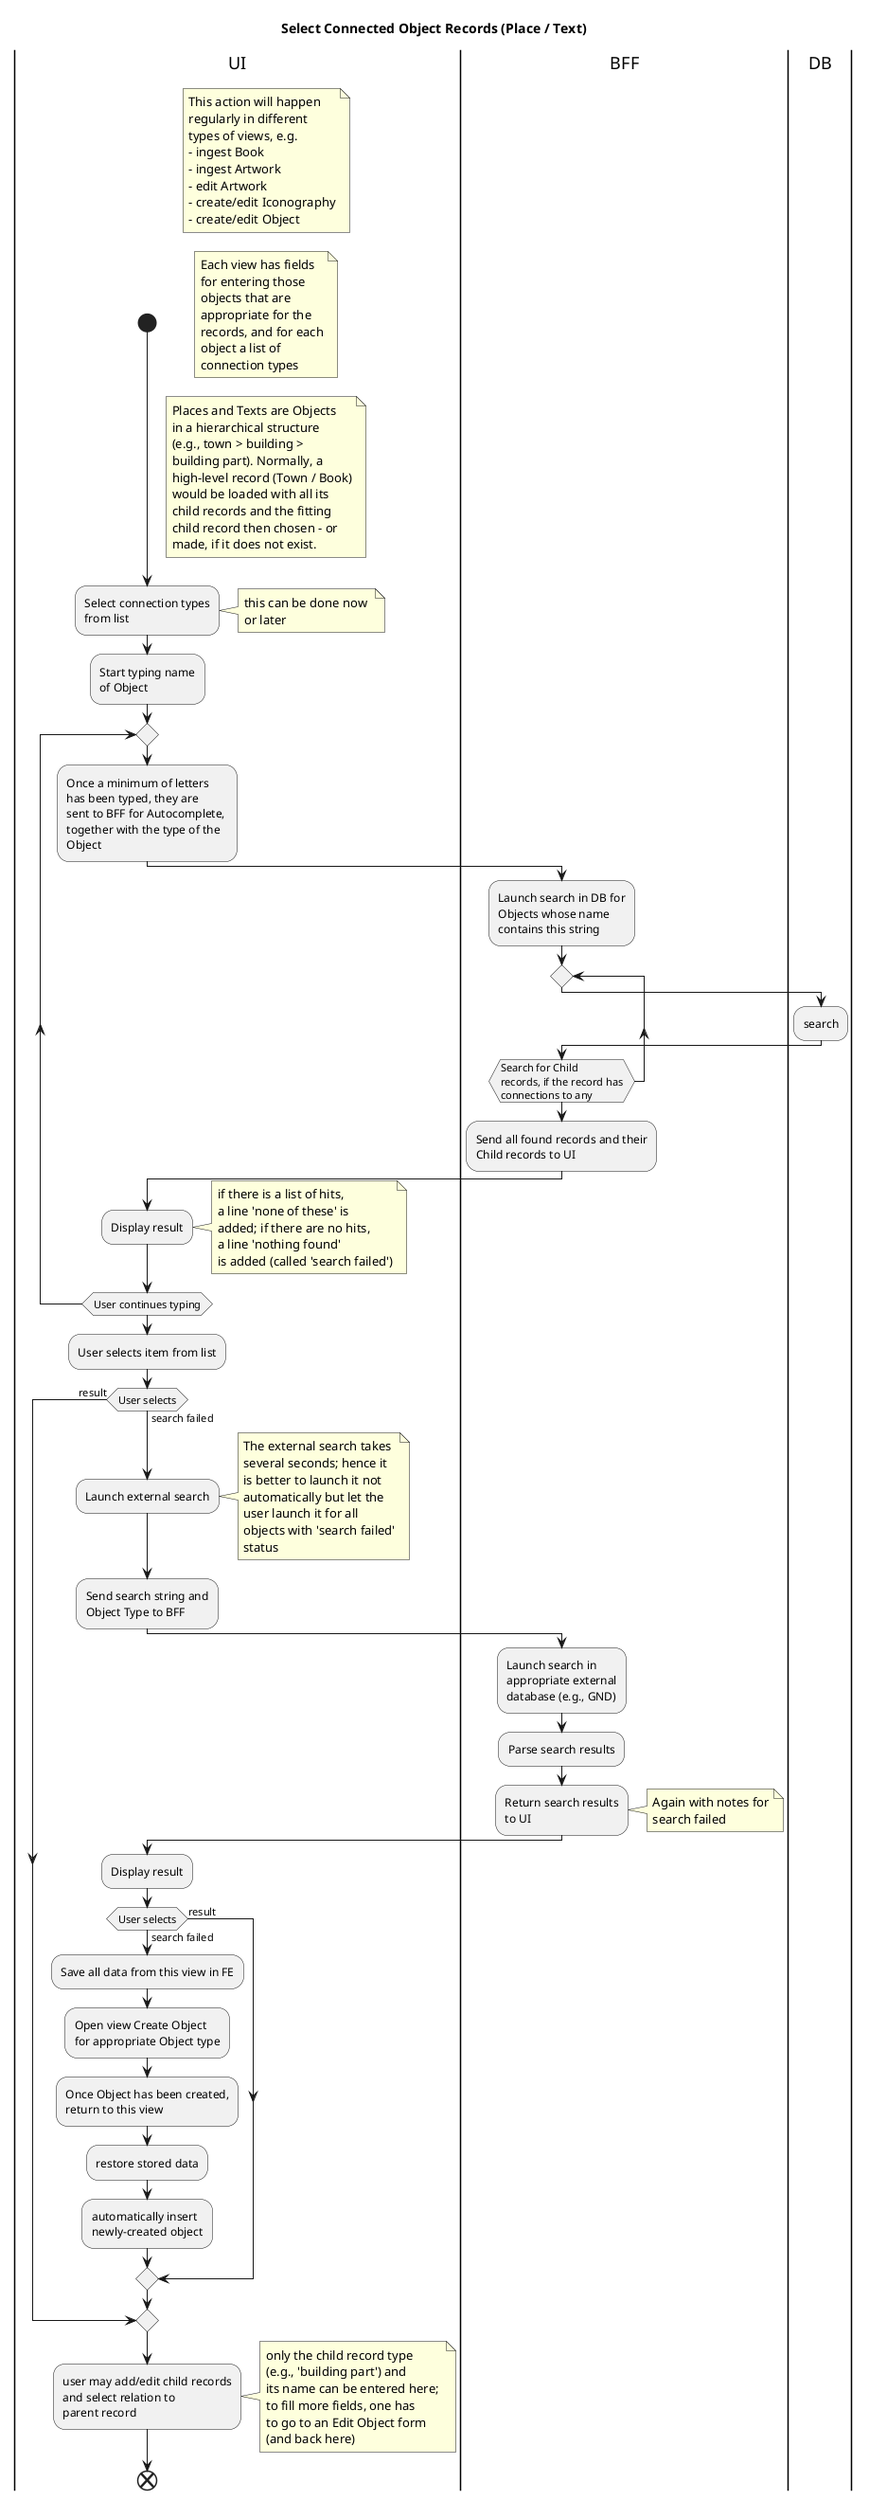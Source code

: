 @startuml
title Select Connected Object Records (Place / Text)

|UI|
start
note right
This action will happen
regularly in different
types of views, e.g.
- ingest Book
- ingest Artwork
- edit Artwork
- create/edit Iconography
- create/edit Object
endnote
note right
Each view has fields
for entering those
objects that are
appropriate for the
records, and for each
object a list of 
connection types
endnote
note right
Places and Texts are Objects
in a hierarchical structure
(e.g., town > building > 
building part). Normally, a 
high-level record (Town / Book)
would be loaded with all its 
child records and the fitting 
child record then chosen - or 
made, if it does not exist. 
endnote
:Select connection types
from list;
note right
this can be done now 
or later
endnote
:Start typing name
of Object;

repeat
    :Once a minimum of letters
    has been typed, they are
    sent to BFF for Autocomplete, 
    together with the type of the
    Object;
    |BFF|
    :Launch search in DB for
    Objects whose name  
    contains this string;
    repeat 
        |DB|
        :search;
        |BFF|   
    repeat while (Search for Child
    records, if the record has 
    connections to any)

    :Send all found records and their
    Child records to UI;
    |UI|
    :Display result;
    note right
    if there is a list of hits,
    a line 'none of these' is
    added; if there are no hits,
    a line 'nothing found'
    is added (called 'search failed')
    endnote

repeat while (User continues typing)

:User selects item from list;
if (User selects) then (result)

else (search failed)
    :Launch external search;
    note right
    The external search takes
    several seconds; hence it 
    is better to launch it not
    automatically but let the 
    user launch it for all
    objects with 'search failed'
    status
    endnote
    :Send search string and
    Object Type to BFF;
    |BFF|
    :Launch search in 
    appropriate external
    database (e.g., GND);
    :Parse search results;
    :Return search results
    to UI;
    note right
    Again with notes for
    search failed
    endnote
    |UI|
    :Display result;
    if (User selects) then (result)
        
    else (search failed)
        :Save all data from this view in FE;
        :Open view Create Object
        for appropriate Object type;
        :Once Object has been created,
        return to this view;
        :restore stored data;
        :automatically insert 
        newly-created object;
    endif
    endif
    :user may add/edit child records
    and select relation to 
    parent record;
    note right
    only the child record type 
    (e.g., 'building part') and
    its name can be entered here; 
    to fill more fields, one has 
    to go to an Edit Object form
    (and back here)
    endnote
    
        end


@enduml